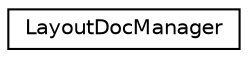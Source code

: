 digraph "类继承关系图"
{
 // INTERACTIVE_SVG=YES
 // LATEX_PDF_SIZE
  edge [fontname="Helvetica",fontsize="10",labelfontname="Helvetica",labelfontsize="10"];
  node [fontname="Helvetica",fontsize="10",shape=record];
  rankdir="LR";
  Node0 [label="LayoutDocManager",height=0.2,width=0.4,color="black", fillcolor="white", style="filled",URL="$dc/d1d/class_layout_doc_manager.html",tooltip="Singleton providing access to the (user configurable) layout of the documentation"];
}
